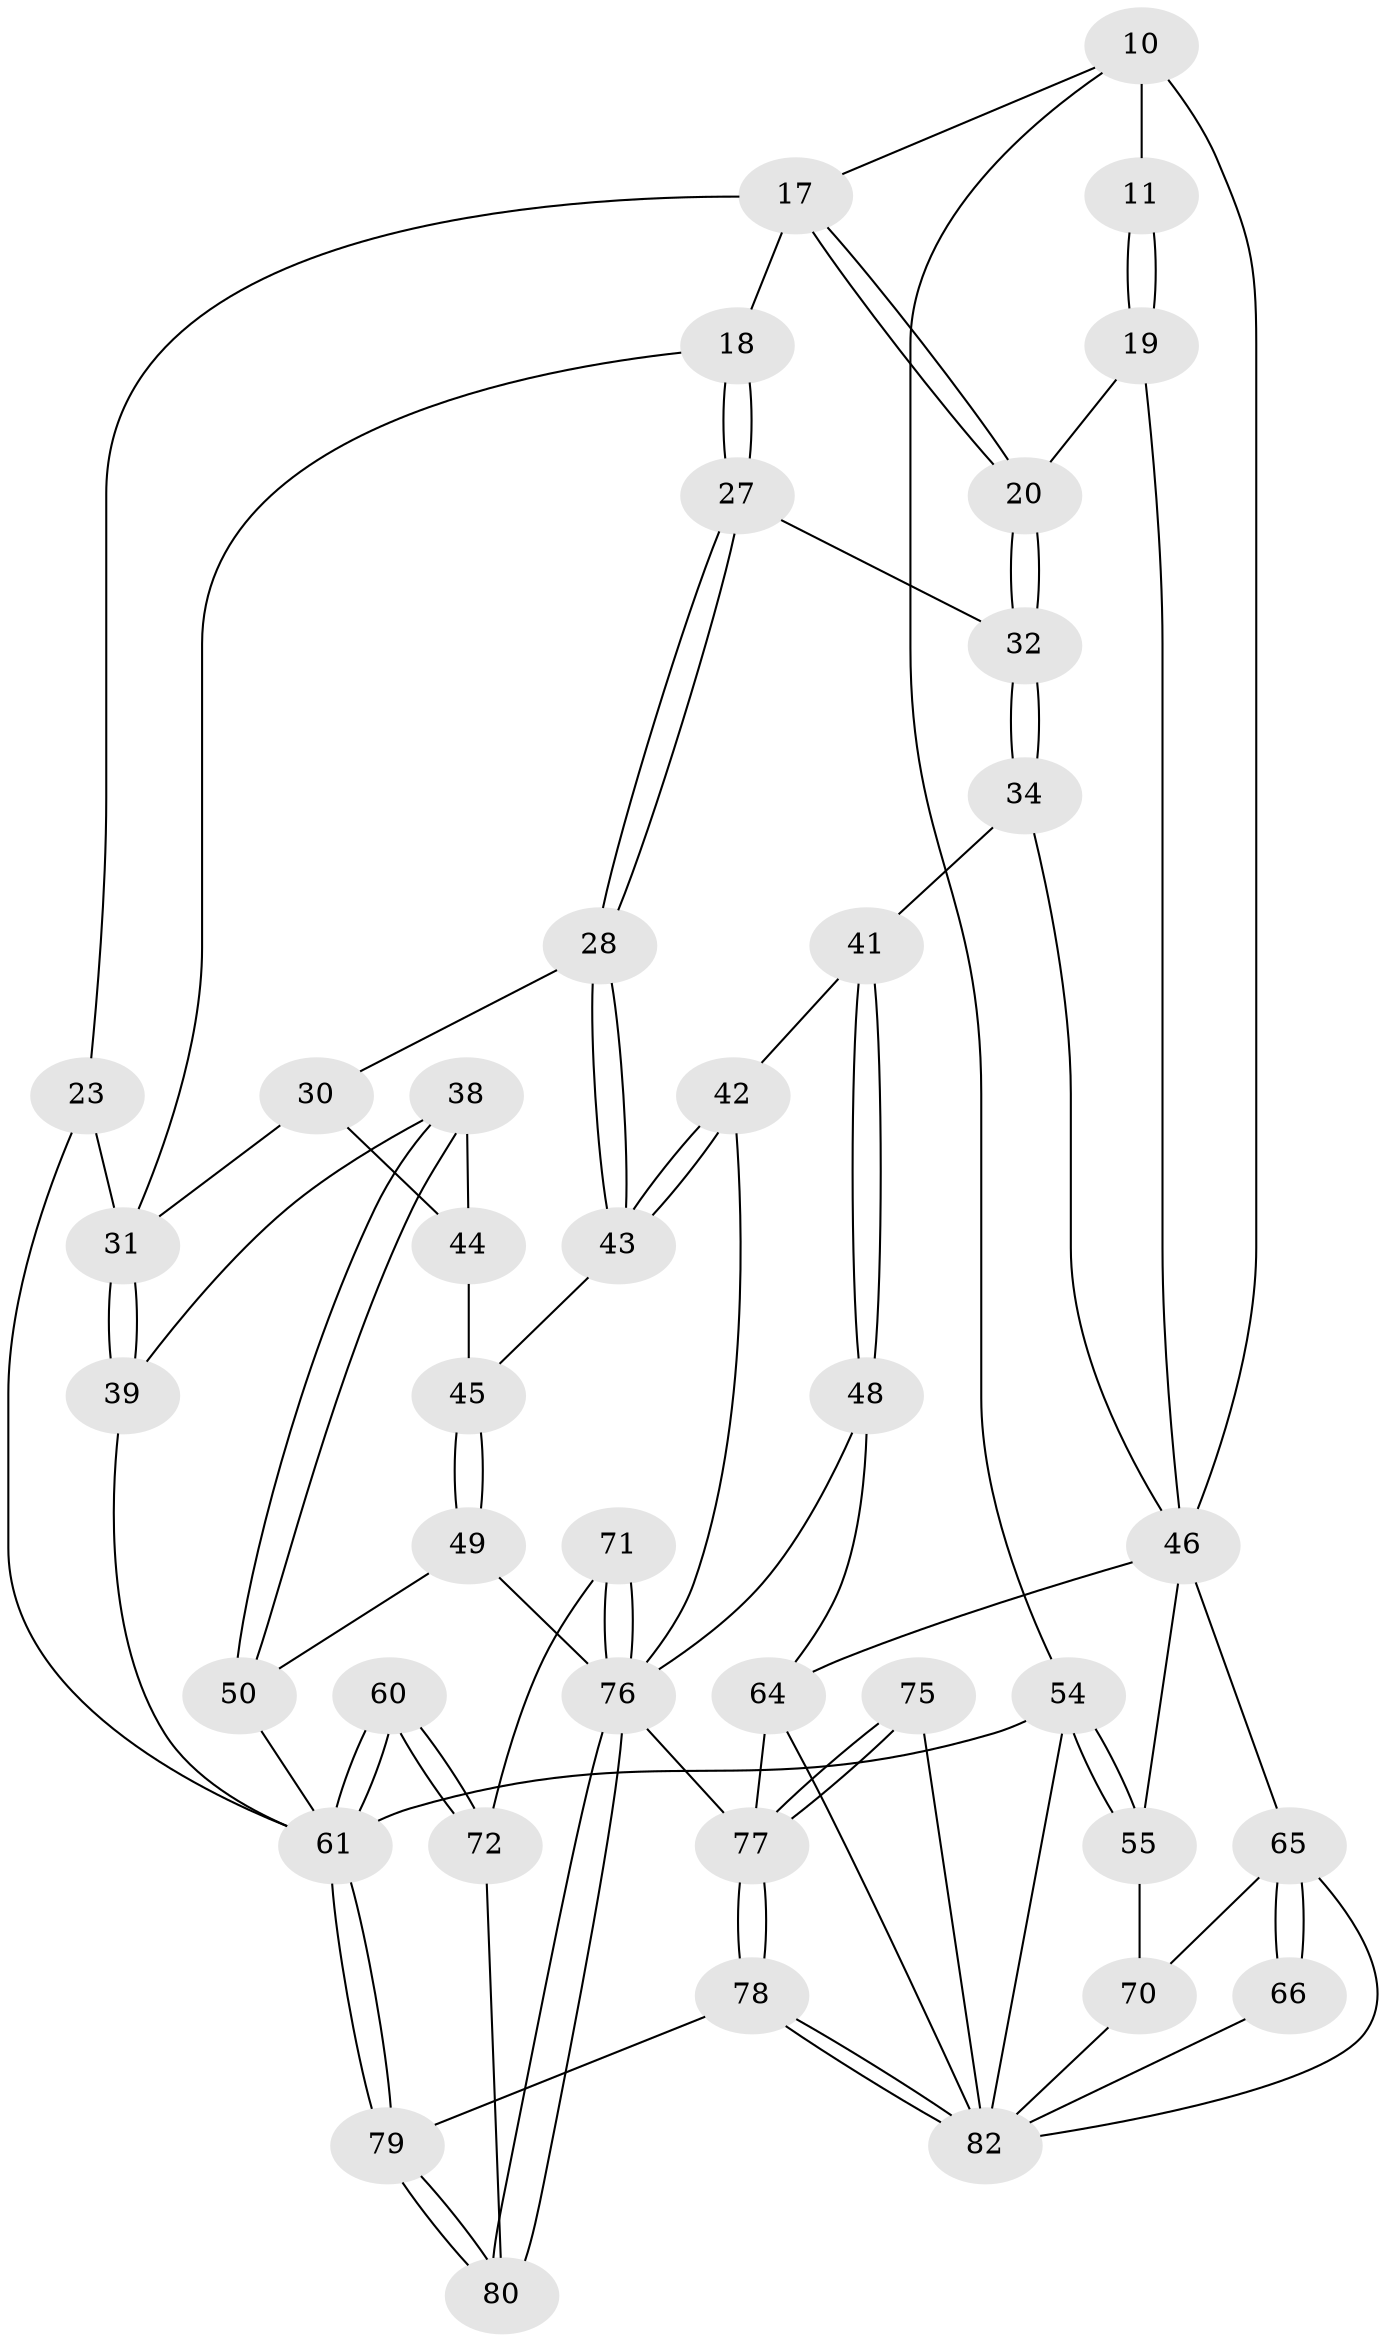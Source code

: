 // original degree distribution, {3: 0.024390243902439025, 4: 0.23170731707317074, 6: 0.2073170731707317, 5: 0.5365853658536586}
// Generated by graph-tools (version 1.1) at 2025/59/03/09/25 04:59:59]
// undirected, 41 vertices, 92 edges
graph export_dot {
graph [start="1"]
  node [color=gray90,style=filled];
  10 [pos="+0.7652317699925381+0.16441249051167495",super="+2+1+7"];
  11 [pos="+0.6675767809230713+0.15480461978186397"];
  17 [pos="+0.4949371502101487+0.25872305457518685",super="+9"];
  18 [pos="+0.3447622527868405+0.2776264901206414",super="+12"];
  19 [pos="+0.6523577256280331+0.26075698473914444"];
  20 [pos="+0.505515672207891+0.3334089655712164"];
  23 [pos="+0.07596872070329228+0.24438331397586036",super="+22+14"];
  27 [pos="+0.3834198660405013+0.4093950628668751"];
  28 [pos="+0.38077481054609086+0.41193907259365975"];
  30 [pos="+0.22247448226199548+0.41564747400036367",super="+29"];
  31 [pos="+0.014810963091757362+0.4360289454017272",super="+26+25"];
  32 [pos="+0.49305453309818137+0.3841331855896926"];
  34 [pos="+0.6145605858378931+0.47354209959932364"];
  38 [pos="+0+0.5847544223290949"];
  39 [pos="+0+0.5539392526703243"];
  41 [pos="+0.5912129980858085+0.4958925350434988"];
  42 [pos="+0.44889868872002936+0.6039209697543075"];
  43 [pos="+0.4130154279744484+0.5554058885775637"];
  44 [pos="+0.24297435216452734+0.5682574267039571",super="+37"];
  45 [pos="+0.25393186029570086+0.5915358267833399"];
  46 [pos="+0.7343910897492408+0.6198869285202251",super="+36+33"];
  48 [pos="+0.5271481127459218+0.7067830035763212"];
  49 [pos="+0.276378683299023+0.7441835583938458"];
  50 [pos="+0.15797456780105334+0.7354121179002419"];
  54 [pos="+1+1",super="+3"];
  55 [pos="+1+0.6963881633068124",super="+35+15"];
  60 [pos="+0+1"];
  61 [pos="+0+1",super="+4+59"];
  64 [pos="+0.5868587374813555+0.7456331777246616",super="+47"];
  65 [pos="+0.8945735827434432+0.840266055220966",super="+57+62"];
  66 [pos="+0.7954946825173564+0.9052175933401286"];
  70 [pos="+0.9929332893892702+0.8023722119732047",super="+56"];
  71 [pos="+0.23673533810623873+0.8582185532350833"];
  72 [pos="+0.21134969978403512+0.8964476492717743"];
  75 [pos="+0.5478046125017915+0.9545690958617797"];
  76 [pos="+0.3155795441916663+0.9635623946031645",super="+69+52+53"];
  77 [pos="+0.48262303706249376+1",super="+68+67"];
  78 [pos="+0.46568343268767254+1"];
  79 [pos="+0.4011304688419775+1"];
  80 [pos="+0.3159746190963992+0.997744342079209"];
  82 [pos="+0.7011619887862218+1",super="+74+63+81"];
  10 -- 11 [weight=2];
  10 -- 54;
  10 -- 17;
  10 -- 46;
  11 -- 19;
  11 -- 19;
  17 -- 18 [weight=2];
  17 -- 20;
  17 -- 20;
  17 -- 23;
  18 -- 27;
  18 -- 27;
  18 -- 31;
  19 -- 20;
  19 -- 46;
  20 -- 32;
  20 -- 32;
  23 -- 31 [weight=3];
  23 -- 61 [weight=2];
  27 -- 28;
  27 -- 28;
  27 -- 32;
  28 -- 43;
  28 -- 43;
  28 -- 30;
  30 -- 44 [weight=2];
  30 -- 31;
  31 -- 39;
  31 -- 39;
  32 -- 34;
  32 -- 34;
  34 -- 41;
  34 -- 46;
  38 -- 39;
  38 -- 50;
  38 -- 50;
  38 -- 44;
  39 -- 61;
  41 -- 42;
  41 -- 48;
  41 -- 48;
  42 -- 43;
  42 -- 43;
  42 -- 76;
  43 -- 45;
  44 -- 45;
  45 -- 49;
  45 -- 49;
  46 -- 65;
  46 -- 64;
  46 -- 55 [weight=2];
  48 -- 76;
  48 -- 64;
  49 -- 50;
  49 -- 76;
  50 -- 61;
  54 -- 55 [weight=2];
  54 -- 55;
  54 -- 61 [weight=2];
  54 -- 82;
  55 -- 70;
  60 -- 61 [weight=2];
  60 -- 61;
  60 -- 72;
  60 -- 72;
  61 -- 79;
  61 -- 79;
  64 -- 77;
  64 -- 82;
  65 -- 66 [weight=2];
  65 -- 66;
  65 -- 70 [weight=2];
  65 -- 82;
  66 -- 82;
  70 -- 82;
  71 -- 72;
  71 -- 76 [weight=2];
  71 -- 76;
  72 -- 80;
  75 -- 77 [weight=2];
  75 -- 77;
  75 -- 82;
  76 -- 80;
  76 -- 80;
  76 -- 77;
  77 -- 78;
  77 -- 78;
  78 -- 79;
  78 -- 82;
  78 -- 82;
  79 -- 80;
  79 -- 80;
}

